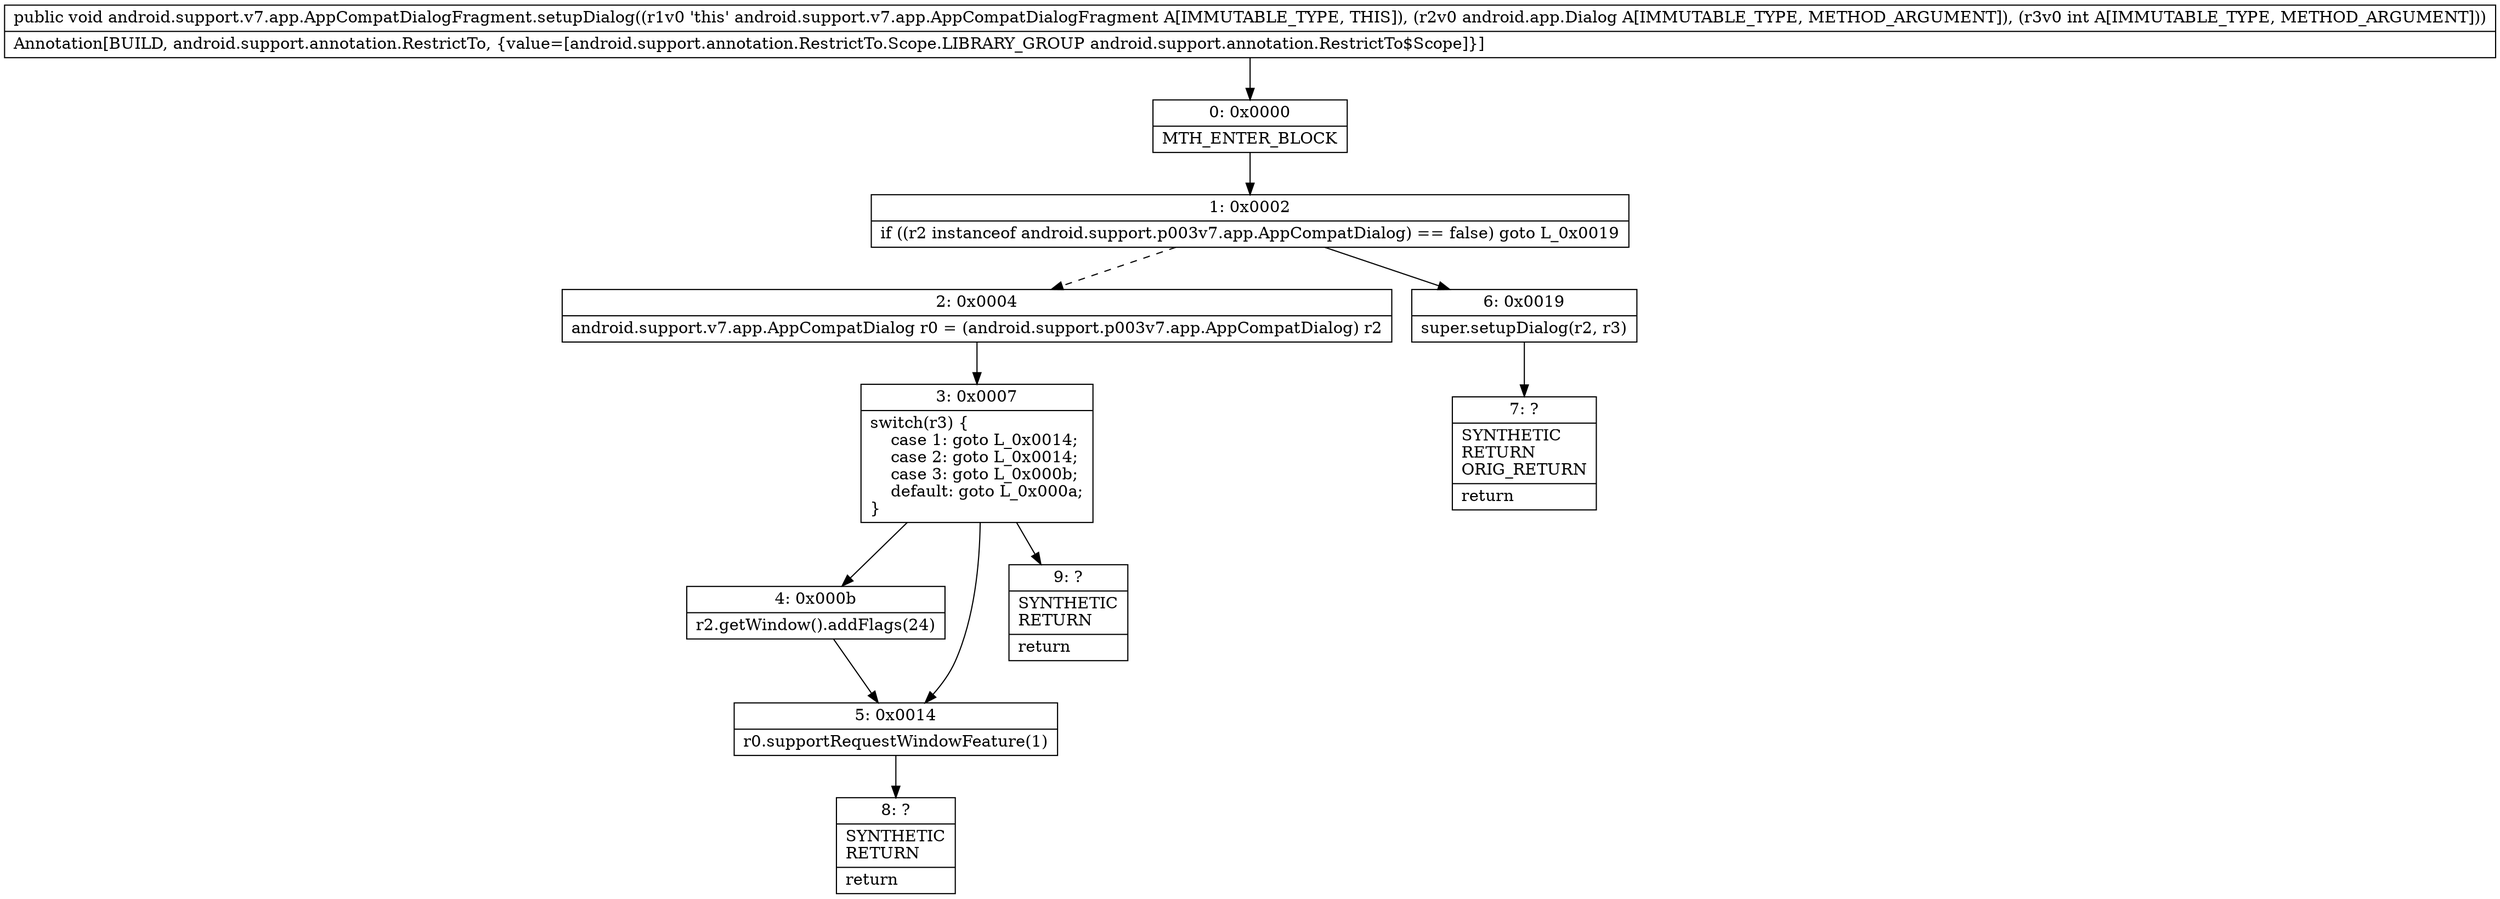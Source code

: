 digraph "CFG forandroid.support.v7.app.AppCompatDialogFragment.setupDialog(Landroid\/app\/Dialog;I)V" {
Node_0 [shape=record,label="{0\:\ 0x0000|MTH_ENTER_BLOCK\l}"];
Node_1 [shape=record,label="{1\:\ 0x0002|if ((r2 instanceof android.support.p003v7.app.AppCompatDialog) == false) goto L_0x0019\l}"];
Node_2 [shape=record,label="{2\:\ 0x0004|android.support.v7.app.AppCompatDialog r0 = (android.support.p003v7.app.AppCompatDialog) r2\l}"];
Node_3 [shape=record,label="{3\:\ 0x0007|switch(r3) \{\l    case 1: goto L_0x0014;\l    case 2: goto L_0x0014;\l    case 3: goto L_0x000b;\l    default: goto L_0x000a;\l\}\l}"];
Node_4 [shape=record,label="{4\:\ 0x000b|r2.getWindow().addFlags(24)\l}"];
Node_5 [shape=record,label="{5\:\ 0x0014|r0.supportRequestWindowFeature(1)\l}"];
Node_6 [shape=record,label="{6\:\ 0x0019|super.setupDialog(r2, r3)\l}"];
Node_7 [shape=record,label="{7\:\ ?|SYNTHETIC\lRETURN\lORIG_RETURN\l|return\l}"];
Node_8 [shape=record,label="{8\:\ ?|SYNTHETIC\lRETURN\l|return\l}"];
Node_9 [shape=record,label="{9\:\ ?|SYNTHETIC\lRETURN\l|return\l}"];
MethodNode[shape=record,label="{public void android.support.v7.app.AppCompatDialogFragment.setupDialog((r1v0 'this' android.support.v7.app.AppCompatDialogFragment A[IMMUTABLE_TYPE, THIS]), (r2v0 android.app.Dialog A[IMMUTABLE_TYPE, METHOD_ARGUMENT]), (r3v0 int A[IMMUTABLE_TYPE, METHOD_ARGUMENT]))  | Annotation[BUILD, android.support.annotation.RestrictTo, \{value=[android.support.annotation.RestrictTo.Scope.LIBRARY_GROUP android.support.annotation.RestrictTo$Scope]\}]\l}"];
MethodNode -> Node_0;
Node_0 -> Node_1;
Node_1 -> Node_2[style=dashed];
Node_1 -> Node_6;
Node_2 -> Node_3;
Node_3 -> Node_4;
Node_3 -> Node_5;
Node_3 -> Node_9;
Node_4 -> Node_5;
Node_5 -> Node_8;
Node_6 -> Node_7;
}

